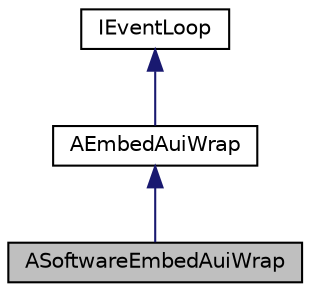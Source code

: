 digraph "ASoftwareEmbedAuiWrap"
{
 // LATEX_PDF_SIZE
  edge [fontname="Helvetica",fontsize="10",labelfontname="Helvetica",labelfontsize="10"];
  node [fontname="Helvetica",fontsize="10",shape=record];
  Node1 [label="ASoftwareEmbedAuiWrap",height=0.2,width=0.4,color="black", fillcolor="grey75", style="filled", fontcolor="black",tooltip=" "];
  Node2 -> Node1 [dir="back",color="midnightblue",fontsize="10",style="solid",fontname="Helvetica"];
  Node2 [label="AEmbedAuiWrap",height=0.2,width=0.4,color="black", fillcolor="white", style="filled",URL="$classAEmbedAuiWrap.html",tooltip=" "];
  Node3 -> Node2 [dir="back",color="midnightblue",fontsize="10",style="solid",fontname="Helvetica"];
  Node3 [label="IEventLoop",height=0.2,width=0.4,color="black", fillcolor="white", style="filled",URL="$classIEventLoop.html",tooltip=" "];
}

